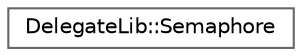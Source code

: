 digraph "Graphical Class Hierarchy"
{
 // LATEX_PDF_SIZE
  bgcolor="transparent";
  edge [fontname=Helvetica,fontsize=10,labelfontname=Helvetica,labelfontsize=10];
  node [fontname=Helvetica,fontsize=10,shape=box,height=0.2,width=0.4];
  rankdir="LR";
  Node0 [id="Node000000",label="DelegateLib::Semaphore",height=0.2,width=0.4,color="grey40", fillcolor="white", style="filled",URL="$class_delegate_lib_1_1_semaphore.html",tooltip="A semaphore wrapper class."];
}
